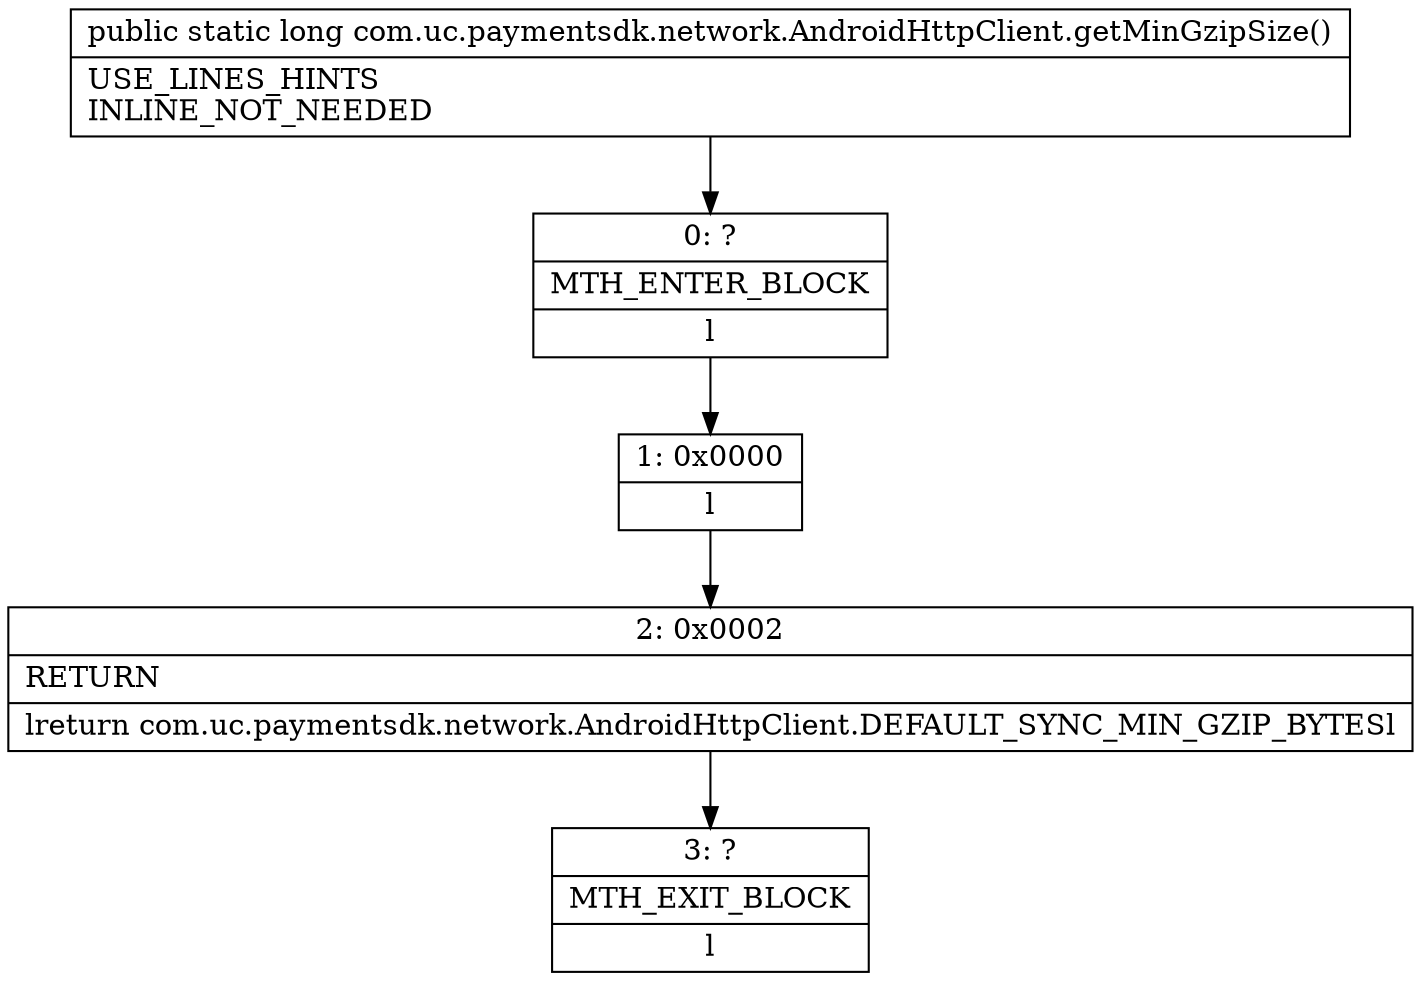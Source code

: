 digraph "CFG forcom.uc.paymentsdk.network.AndroidHttpClient.getMinGzipSize()J" {
Node_0 [shape=record,label="{0\:\ ?|MTH_ENTER_BLOCK\l|l}"];
Node_1 [shape=record,label="{1\:\ 0x0000|l}"];
Node_2 [shape=record,label="{2\:\ 0x0002|RETURN\l|lreturn com.uc.paymentsdk.network.AndroidHttpClient.DEFAULT_SYNC_MIN_GZIP_BYTESl}"];
Node_3 [shape=record,label="{3\:\ ?|MTH_EXIT_BLOCK\l|l}"];
MethodNode[shape=record,label="{public static long com.uc.paymentsdk.network.AndroidHttpClient.getMinGzipSize()  | USE_LINES_HINTS\lINLINE_NOT_NEEDED\l}"];
MethodNode -> Node_0;
Node_0 -> Node_1;
Node_1 -> Node_2;
Node_2 -> Node_3;
}

